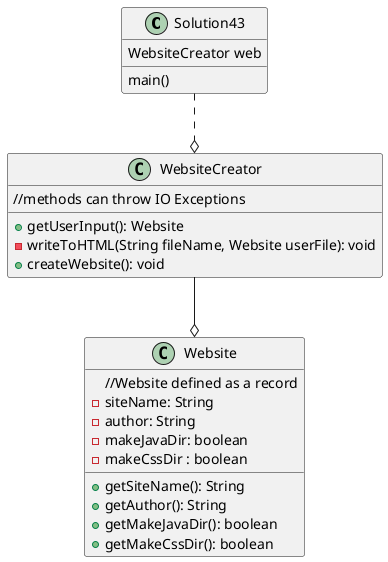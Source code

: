 @startuml

'/*
' * UCF COP3330 Fall 2021 Assignment 4 Solutions
' * Copyright 2021 Jeanne Moore
' */


class Solution43 {
main()
WebsiteCreator web
'object of WebsiteCreator web constructed
'web.createWebsite() does the rest
}

class Website {
//Website defined as a record
-siteName: String
-author: String
-makeJavaDir: boolean
-makeCssDir : boolean

+getSiteName(): String
+getAuthor(): String
+getMakeJavaDir(): boolean
+getMakeCssDir(): boolean
}

class WebsiteCreator {
    //methods can throw IO Exceptions
    +getUserInput(): Website
    -writeToHTML(String fileName, Website userFile): void
    +createWebsite(): void
}
Solution43 ..o WebsiteCreator
WebsiteCreator --o Website

@enduml